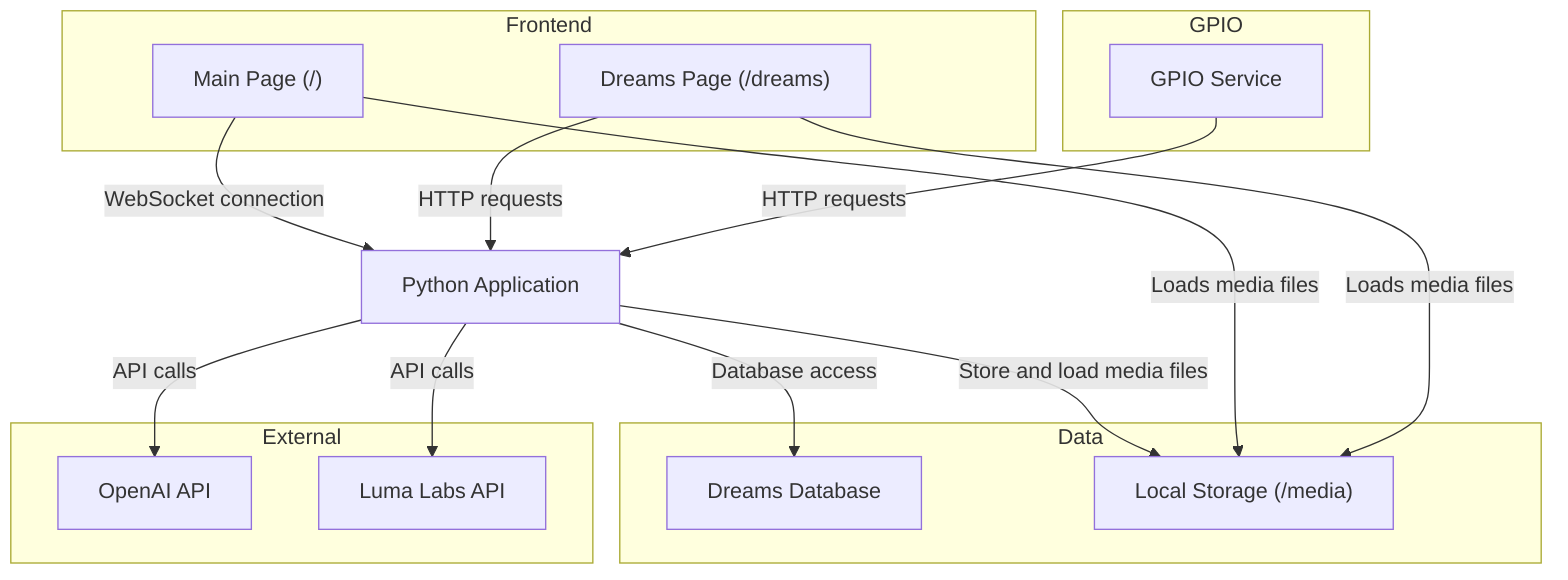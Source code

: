 flowchart TD
    A["Python Application"]

    subgraph GPIO
        B["GPIO Service"]
    end

    subgraph Frontend
        C["Main Page (/)"]
        D["Dreams Page (/dreams)"]
    end

    subgraph Data
        E["Dreams Database"]
        H["Local Storage (/media)"]
    end

    subgraph External
        F["OpenAI API"]
        G["Luma Labs API"]
    end

    %% Connections
    C -- "WebSocket connection" --> A
    D -- "HTTP requests" --> A
    B -- "HTTP requests" --> A
    A -- "Database access" --> E
    A -- "API calls" --> F
    A -- "API calls" --> G
    A -- "Store and load media files" --> H
    C -- "Loads media files" --> H
    D -- "Loads media files" --> H